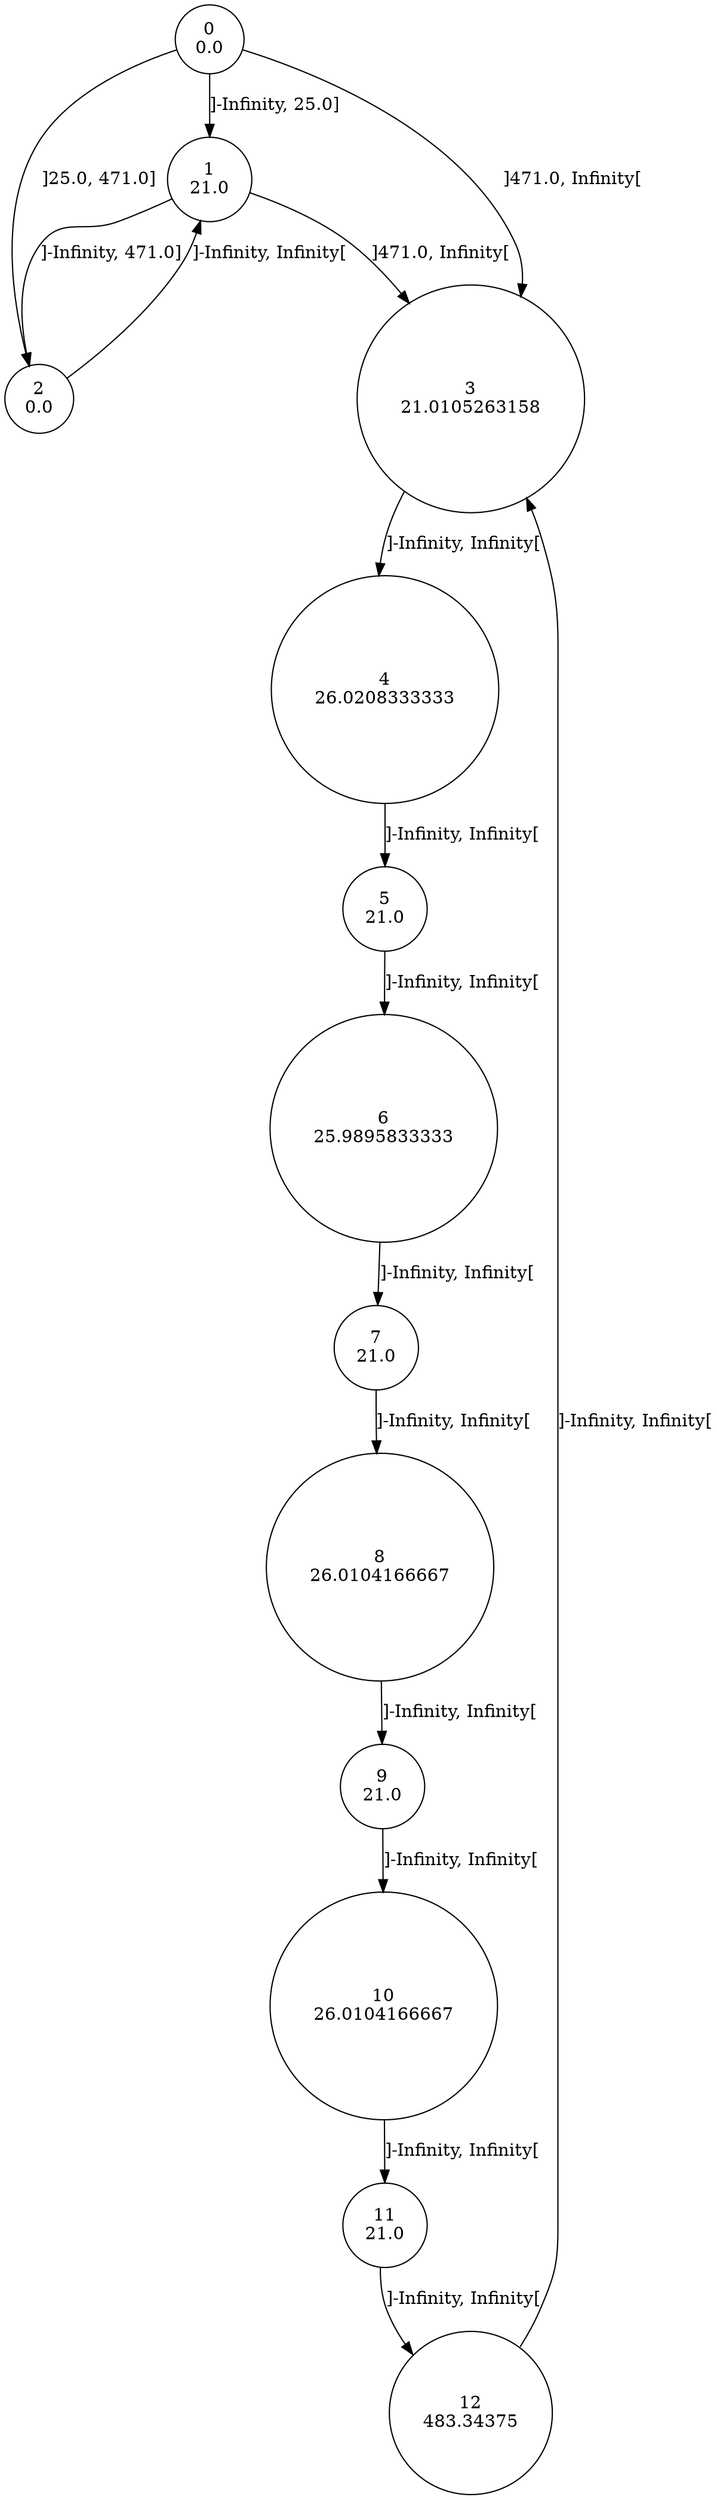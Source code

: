 digraph a {
0 [shape=circle, label="0\n0.0"];
	0 -> 1 [label="]-Infinity, 25.0]"];
	0 -> 2 [label="]25.0, 471.0]"];
	0 -> 3 [label="]471.0, Infinity["];
1 [shape=circle, label="1\n21.0"];
	1 -> 2 [label="]-Infinity, 471.0]"];
	1 -> 3 [label="]471.0, Infinity["];
2 [shape=circle, label="2\n0.0"];
	2 -> 1 [label="]-Infinity, Infinity["];
3 [shape=circle, label="3\n21.0105263158"];
	3 -> 4 [label="]-Infinity, Infinity["];
4 [shape=circle, label="4\n26.0208333333"];
	4 -> 5 [label="]-Infinity, Infinity["];
5 [shape=circle, label="5\n21.0"];
	5 -> 6 [label="]-Infinity, Infinity["];
6 [shape=circle, label="6\n25.9895833333"];
	6 -> 7 [label="]-Infinity, Infinity["];
7 [shape=circle, label="7\n21.0"];
	7 -> 8 [label="]-Infinity, Infinity["];
8 [shape=circle, label="8\n26.0104166667"];
	8 -> 9 [label="]-Infinity, Infinity["];
9 [shape=circle, label="9\n21.0"];
	9 -> 10 [label="]-Infinity, Infinity["];
10 [shape=circle, label="10\n26.0104166667"];
	10 -> 11 [label="]-Infinity, Infinity["];
11 [shape=circle, label="11\n21.0"];
	11 -> 12 [label="]-Infinity, Infinity["];
12 [shape=circle, label="12\n483.34375"];
	12 -> 3 [label="]-Infinity, Infinity["];
}